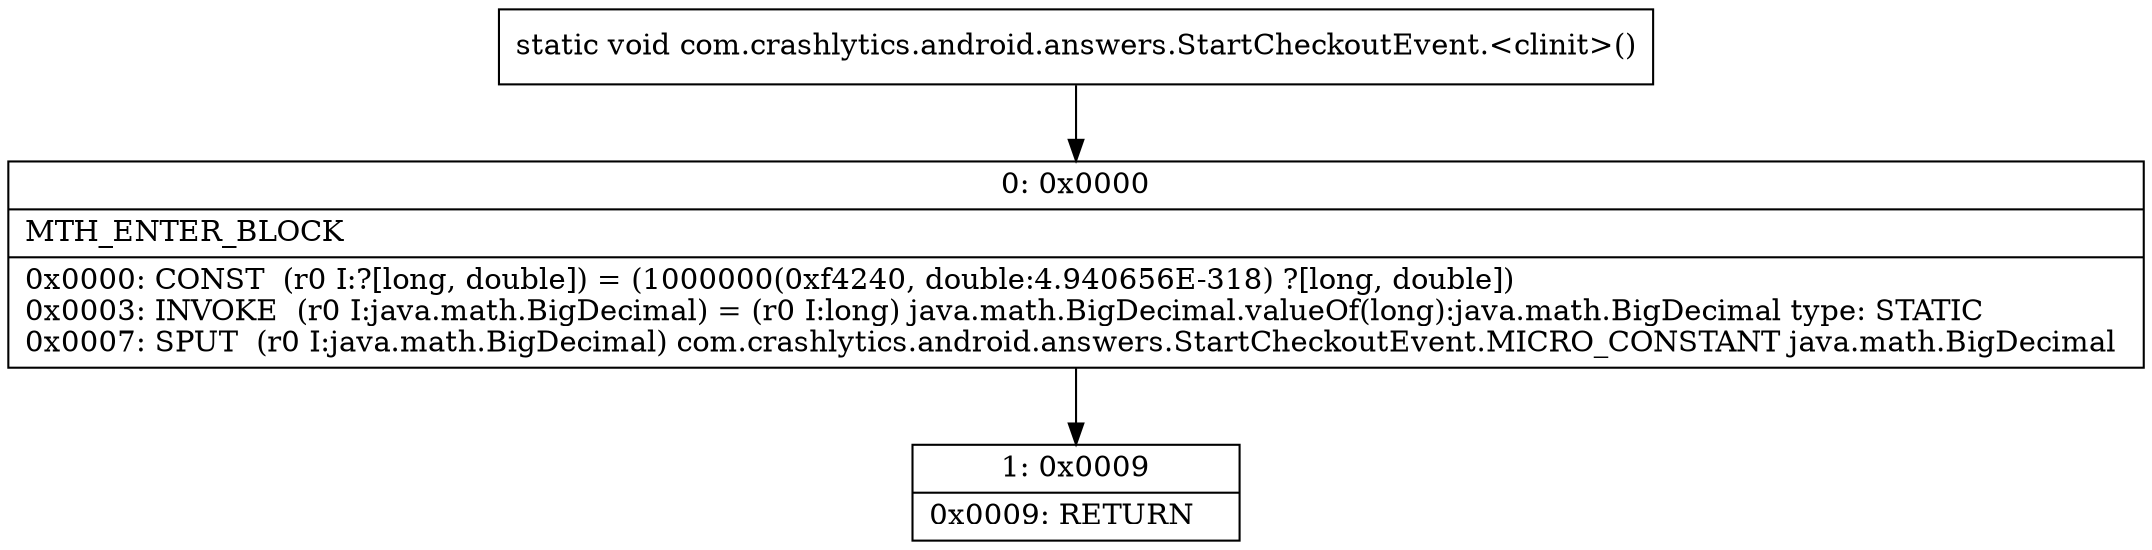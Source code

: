 digraph "CFG forcom.crashlytics.android.answers.StartCheckoutEvent.\<clinit\>()V" {
Node_0 [shape=record,label="{0\:\ 0x0000|MTH_ENTER_BLOCK\l|0x0000: CONST  (r0 I:?[long, double]) = (1000000(0xf4240, double:4.940656E\-318) ?[long, double]) \l0x0003: INVOKE  (r0 I:java.math.BigDecimal) = (r0 I:long) java.math.BigDecimal.valueOf(long):java.math.BigDecimal type: STATIC \l0x0007: SPUT  (r0 I:java.math.BigDecimal) com.crashlytics.android.answers.StartCheckoutEvent.MICRO_CONSTANT java.math.BigDecimal \l}"];
Node_1 [shape=record,label="{1\:\ 0x0009|0x0009: RETURN   \l}"];
MethodNode[shape=record,label="{static void com.crashlytics.android.answers.StartCheckoutEvent.\<clinit\>() }"];
MethodNode -> Node_0;
Node_0 -> Node_1;
}

